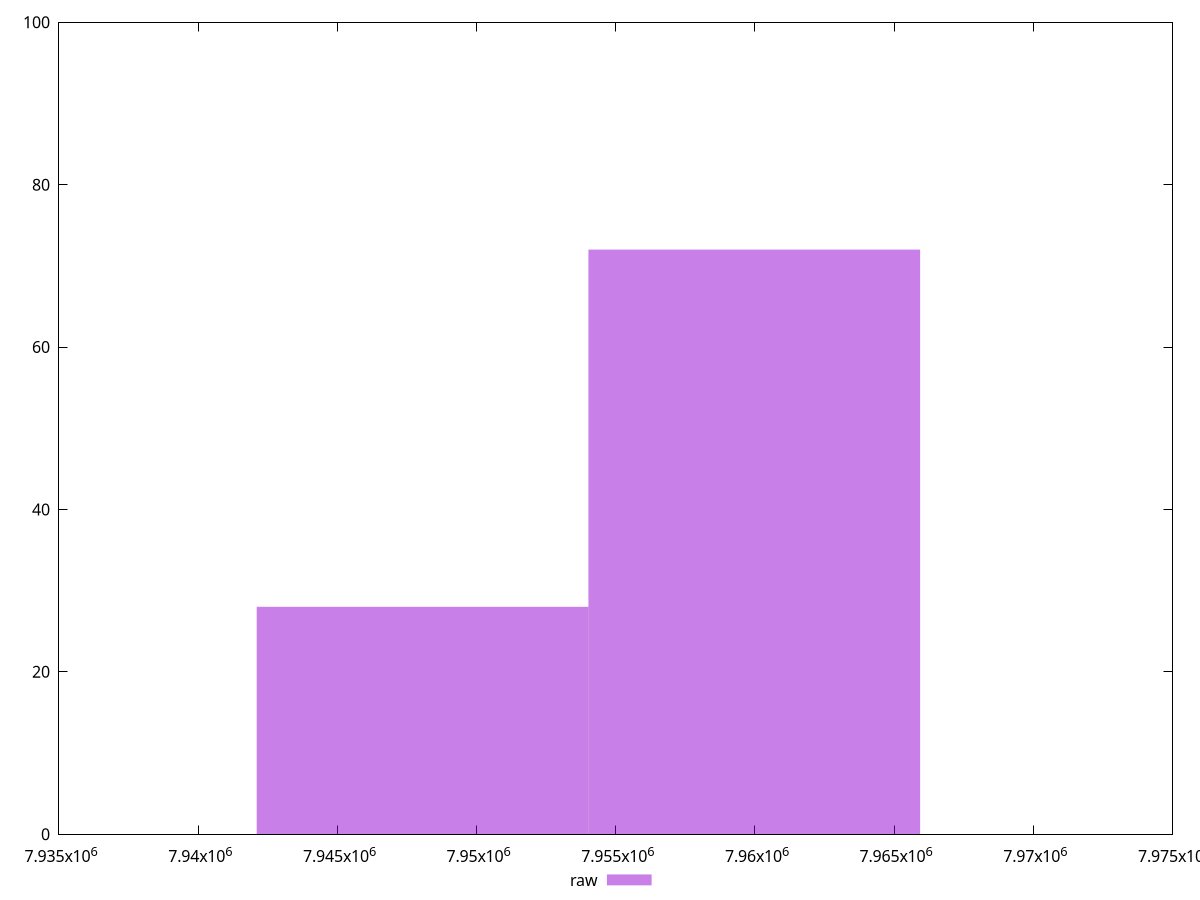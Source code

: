 reset
set terminal svg size 640, 490 enhanced background rgb 'white'
set output "reprap/total-byte-weight/samples/pages+cached+nointeractive/raw/histogram.svg"

$raw <<EOF
7948060.343388105 28
7959976.475836962 72
EOF

set key outside below
set boxwidth 11916.132448857728
set yrange [0:100]
set style fill transparent solid 0.5 noborder

plot \
  $raw title "raw" with boxes, \


reset